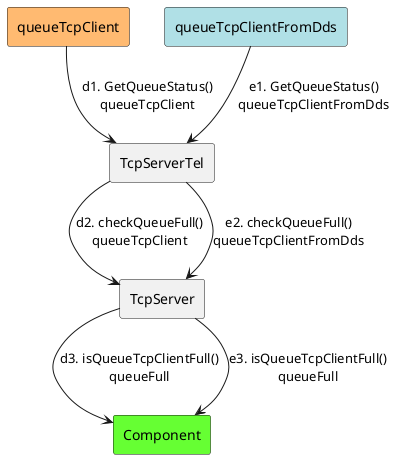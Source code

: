 @startuml
skinparam linestyle ortho

rectangle Component #66ff33
rectangle TcpServer as TS
rectangle TcpServerTel as TST

rectangle queueTcpClient as QTC #ffba71
rectangle queueTcpClientFromDds as QTCFD #b0e0e6

QTC --> TST : d1. GetQueueStatus()\nqueueTcpClient
QTCFD --> TST : e1. GetQueueStatus()\nqueueTcpClientFromDds
TST --> TS : d2. checkQueueFull()\nqueueTcpClient
TST --> TS : e2. checkQueueFull()\nqueueTcpClientFromDds

TS --> Component : d3. isQueueTcpClientFull()\nqueueFull
TS --> Component : e3. isQueueTcpClientFull()\nqueueFull

@enduml